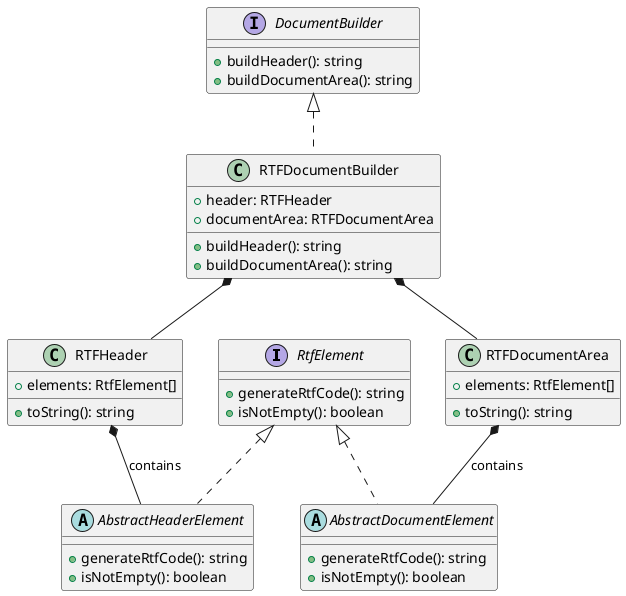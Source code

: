 @startuml

interface RtfElement {
  +generateRtfCode(): string
  +isNotEmpty(): boolean
}

abstract class AbstractHeaderElement {
  +generateRtfCode(): string
  +isNotEmpty(): boolean
}

abstract class AbstractDocumentElement {
  +generateRtfCode(): string
  +isNotEmpty(): boolean
}

RtfElement <|.. AbstractHeaderElement
RtfElement <|.. AbstractDocumentElement

class RTFHeader {
  +elements: RtfElement[]
  +toString(): string
}

class RTFDocumentArea {
  +elements: RtfElement[]
  +toString(): string
}

interface DocumentBuilder {
  +buildHeader(): string
  +buildDocumentArea(): string
}

class RTFDocumentBuilder {
  +header: RTFHeader
  +documentArea: RTFDocumentArea
  +buildHeader(): string
  +buildDocumentArea(): string
}

DocumentBuilder <|.. RTFDocumentBuilder
RTFDocumentBuilder *-- RTFHeader
RTFDocumentBuilder *-- RTFDocumentArea
RTFHeader *-- AbstractHeaderElement : contains
RTFDocumentArea *-- AbstractDocumentElement : contains

@enduml
